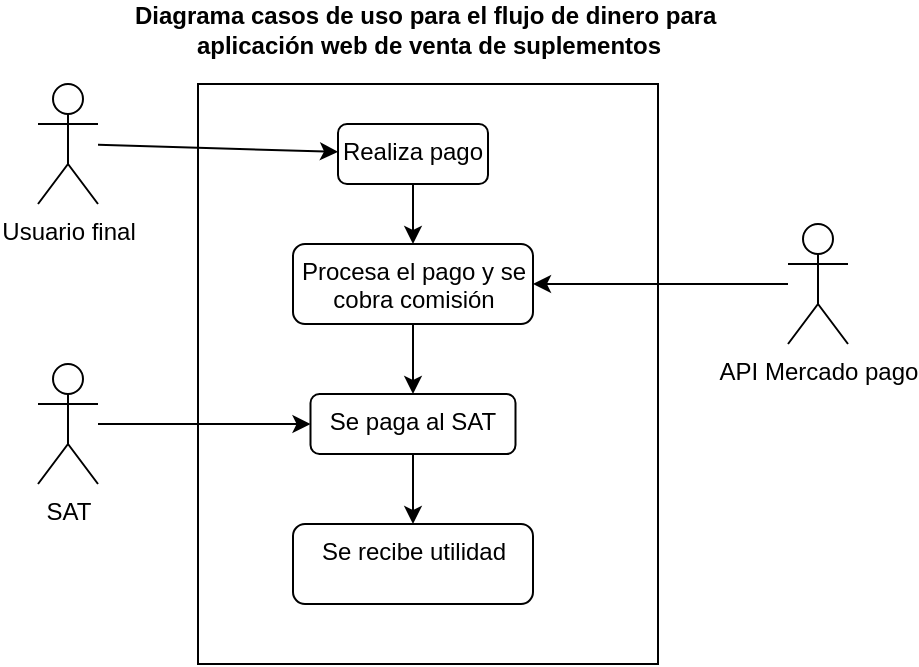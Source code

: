<mxfile>
    <diagram id="6oMFXxeEqOmnIYlqOtab" name="Page-1">
        <mxGraphModel dx="438" dy="398" grid="1" gridSize="10" guides="1" tooltips="1" connect="1" arrows="1" fold="1" page="1" pageScale="1" pageWidth="850" pageHeight="1100" math="0" shadow="0">
            <root>
                <mxCell id="0"/>
                <mxCell id="1" parent="0"/>
                <mxCell id="2" value="" style="html=1;points=[[0,0,0,0,5],[0,1,0,0,-5],[1,0,0,0,5],[1,1,0,0,-5]];perimeter=orthogonalPerimeter;outlineConnect=0;targetShapes=umlLifeline;portConstraint=eastwest;newEdgeStyle={&quot;curved&quot;:0,&quot;rounded&quot;:0};" vertex="1" parent="1">
                    <mxGeometry x="130" y="100" width="230" height="290" as="geometry"/>
                </mxCell>
                <mxCell id="5" value="Diagrama casos de uso para el flujo de dinero para&amp;nbsp;&lt;div&gt;aplicación web de venta de suplementos&lt;/div&gt;" style="text;align=center;fontStyle=1;verticalAlign=middle;spacingLeft=3;spacingRight=3;strokeColor=none;rotatable=0;points=[[0,0.5],[1,0.5]];portConstraint=eastwest;html=1;" vertex="1" parent="1">
                    <mxGeometry x="205" y="60" width="80" height="26" as="geometry"/>
                </mxCell>
                <mxCell id="13" value="" style="edgeStyle=none;html=1;" edge="1" parent="1" source="6" target="12">
                    <mxGeometry relative="1" as="geometry"/>
                </mxCell>
                <mxCell id="6" value="Usuario final" style="shape=umlActor;verticalLabelPosition=bottom;verticalAlign=top;html=1;" vertex="1" parent="1">
                    <mxGeometry x="50" y="100" width="30" height="60" as="geometry"/>
                </mxCell>
                <mxCell id="19" value="" style="edgeStyle=none;html=1;" edge="1" parent="1" source="12" target="17">
                    <mxGeometry relative="1" as="geometry"/>
                </mxCell>
                <mxCell id="12" value="Realiza pago" style="rounded=1;whiteSpace=wrap;html=1;verticalAlign=top;" vertex="1" parent="1">
                    <mxGeometry x="200" y="120" width="75" height="30" as="geometry"/>
                </mxCell>
                <mxCell id="18" value="" style="edgeStyle=none;html=1;" edge="1" parent="1" source="15" target="17">
                    <mxGeometry relative="1" as="geometry"/>
                </mxCell>
                <mxCell id="15" value="API Mercado pago" style="shape=umlActor;verticalLabelPosition=bottom;verticalAlign=top;html=1;" vertex="1" parent="1">
                    <mxGeometry x="425" y="170" width="30" height="60" as="geometry"/>
                </mxCell>
                <mxCell id="25" value="" style="edgeStyle=none;html=1;" edge="1" parent="1" source="17" target="23">
                    <mxGeometry relative="1" as="geometry"/>
                </mxCell>
                <mxCell id="17" value="Procesa el pago y se cobra comisión" style="rounded=1;whiteSpace=wrap;html=1;verticalAlign=top;" vertex="1" parent="1">
                    <mxGeometry x="177.5" y="180" width="120" height="40" as="geometry"/>
                </mxCell>
                <mxCell id="24" value="" style="edgeStyle=none;html=1;" edge="1" parent="1" source="20" target="23">
                    <mxGeometry relative="1" as="geometry"/>
                </mxCell>
                <mxCell id="20" value="SAT" style="shape=umlActor;verticalLabelPosition=bottom;verticalAlign=top;html=1;" vertex="1" parent="1">
                    <mxGeometry x="50" y="240" width="30" height="60" as="geometry"/>
                </mxCell>
                <mxCell id="29" value="" style="edgeStyle=none;html=1;" edge="1" parent="1" source="23" target="28">
                    <mxGeometry relative="1" as="geometry"/>
                </mxCell>
                <mxCell id="23" value="Se paga al SAT" style="rounded=1;whiteSpace=wrap;html=1;verticalAlign=top;" vertex="1" parent="1">
                    <mxGeometry x="186.25" y="255" width="102.5" height="30" as="geometry"/>
                </mxCell>
                <mxCell id="28" value="Se recibe utilidad" style="rounded=1;whiteSpace=wrap;html=1;verticalAlign=top;" vertex="1" parent="1">
                    <mxGeometry x="177.5" y="320" width="120" height="40" as="geometry"/>
                </mxCell>
            </root>
        </mxGraphModel>
    </diagram>
</mxfile>